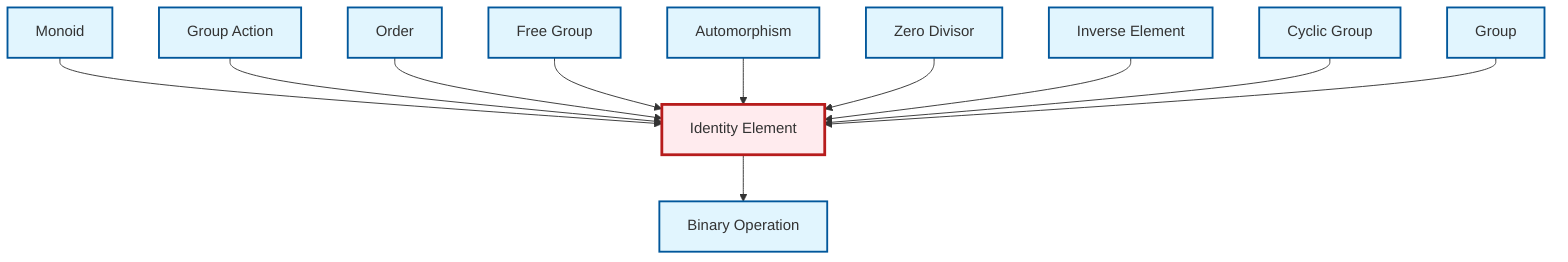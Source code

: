 graph TD
    classDef definition fill:#e1f5fe,stroke:#01579b,stroke-width:2px
    classDef theorem fill:#f3e5f5,stroke:#4a148c,stroke-width:2px
    classDef axiom fill:#fff3e0,stroke:#e65100,stroke-width:2px
    classDef example fill:#e8f5e9,stroke:#1b5e20,stroke-width:2px
    classDef current fill:#ffebee,stroke:#b71c1c,stroke-width:3px
    def-group-action["Group Action"]:::definition
    def-group["Group"]:::definition
    def-binary-operation["Binary Operation"]:::definition
    def-inverse-element["Inverse Element"]:::definition
    def-monoid["Monoid"]:::definition
    def-identity-element["Identity Element"]:::definition
    def-automorphism["Automorphism"]:::definition
    def-cyclic-group["Cyclic Group"]:::definition
    def-free-group["Free Group"]:::definition
    def-order["Order"]:::definition
    def-zero-divisor["Zero Divisor"]:::definition
    def-monoid --> def-identity-element
    def-group-action --> def-identity-element
    def-order --> def-identity-element
    def-free-group --> def-identity-element
    def-automorphism --> def-identity-element
    def-zero-divisor --> def-identity-element
    def-inverse-element --> def-identity-element
    def-cyclic-group --> def-identity-element
    def-identity-element --> def-binary-operation
    def-group --> def-identity-element
    class def-identity-element current